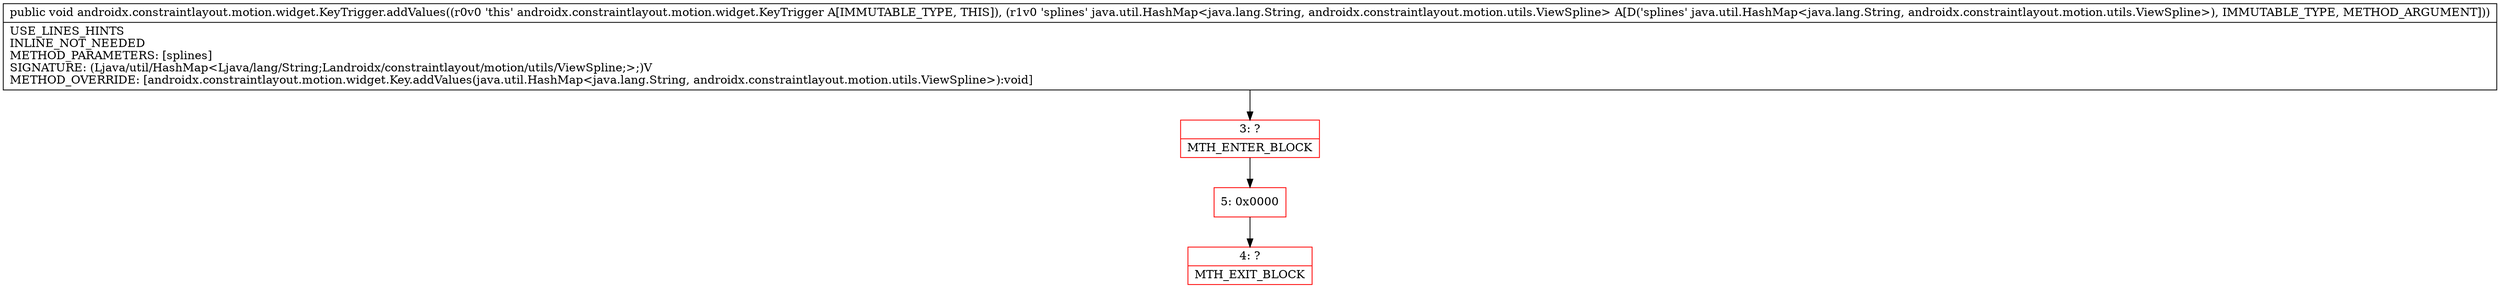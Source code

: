 digraph "CFG forandroidx.constraintlayout.motion.widget.KeyTrigger.addValues(Ljava\/util\/HashMap;)V" {
subgraph cluster_Region_1595196259 {
label = "R(0)";
node [shape=record,color=blue];
}
Node_3 [shape=record,color=red,label="{3\:\ ?|MTH_ENTER_BLOCK\l}"];
Node_5 [shape=record,color=red,label="{5\:\ 0x0000}"];
Node_4 [shape=record,color=red,label="{4\:\ ?|MTH_EXIT_BLOCK\l}"];
MethodNode[shape=record,label="{public void androidx.constraintlayout.motion.widget.KeyTrigger.addValues((r0v0 'this' androidx.constraintlayout.motion.widget.KeyTrigger A[IMMUTABLE_TYPE, THIS]), (r1v0 'splines' java.util.HashMap\<java.lang.String, androidx.constraintlayout.motion.utils.ViewSpline\> A[D('splines' java.util.HashMap\<java.lang.String, androidx.constraintlayout.motion.utils.ViewSpline\>), IMMUTABLE_TYPE, METHOD_ARGUMENT]))  | USE_LINES_HINTS\lINLINE_NOT_NEEDED\lMETHOD_PARAMETERS: [splines]\lSIGNATURE: (Ljava\/util\/HashMap\<Ljava\/lang\/String;Landroidx\/constraintlayout\/motion\/utils\/ViewSpline;\>;)V\lMETHOD_OVERRIDE: [androidx.constraintlayout.motion.widget.Key.addValues(java.util.HashMap\<java.lang.String, androidx.constraintlayout.motion.utils.ViewSpline\>):void]\l}"];
MethodNode -> Node_3;Node_3 -> Node_5;
Node_5 -> Node_4;
}

